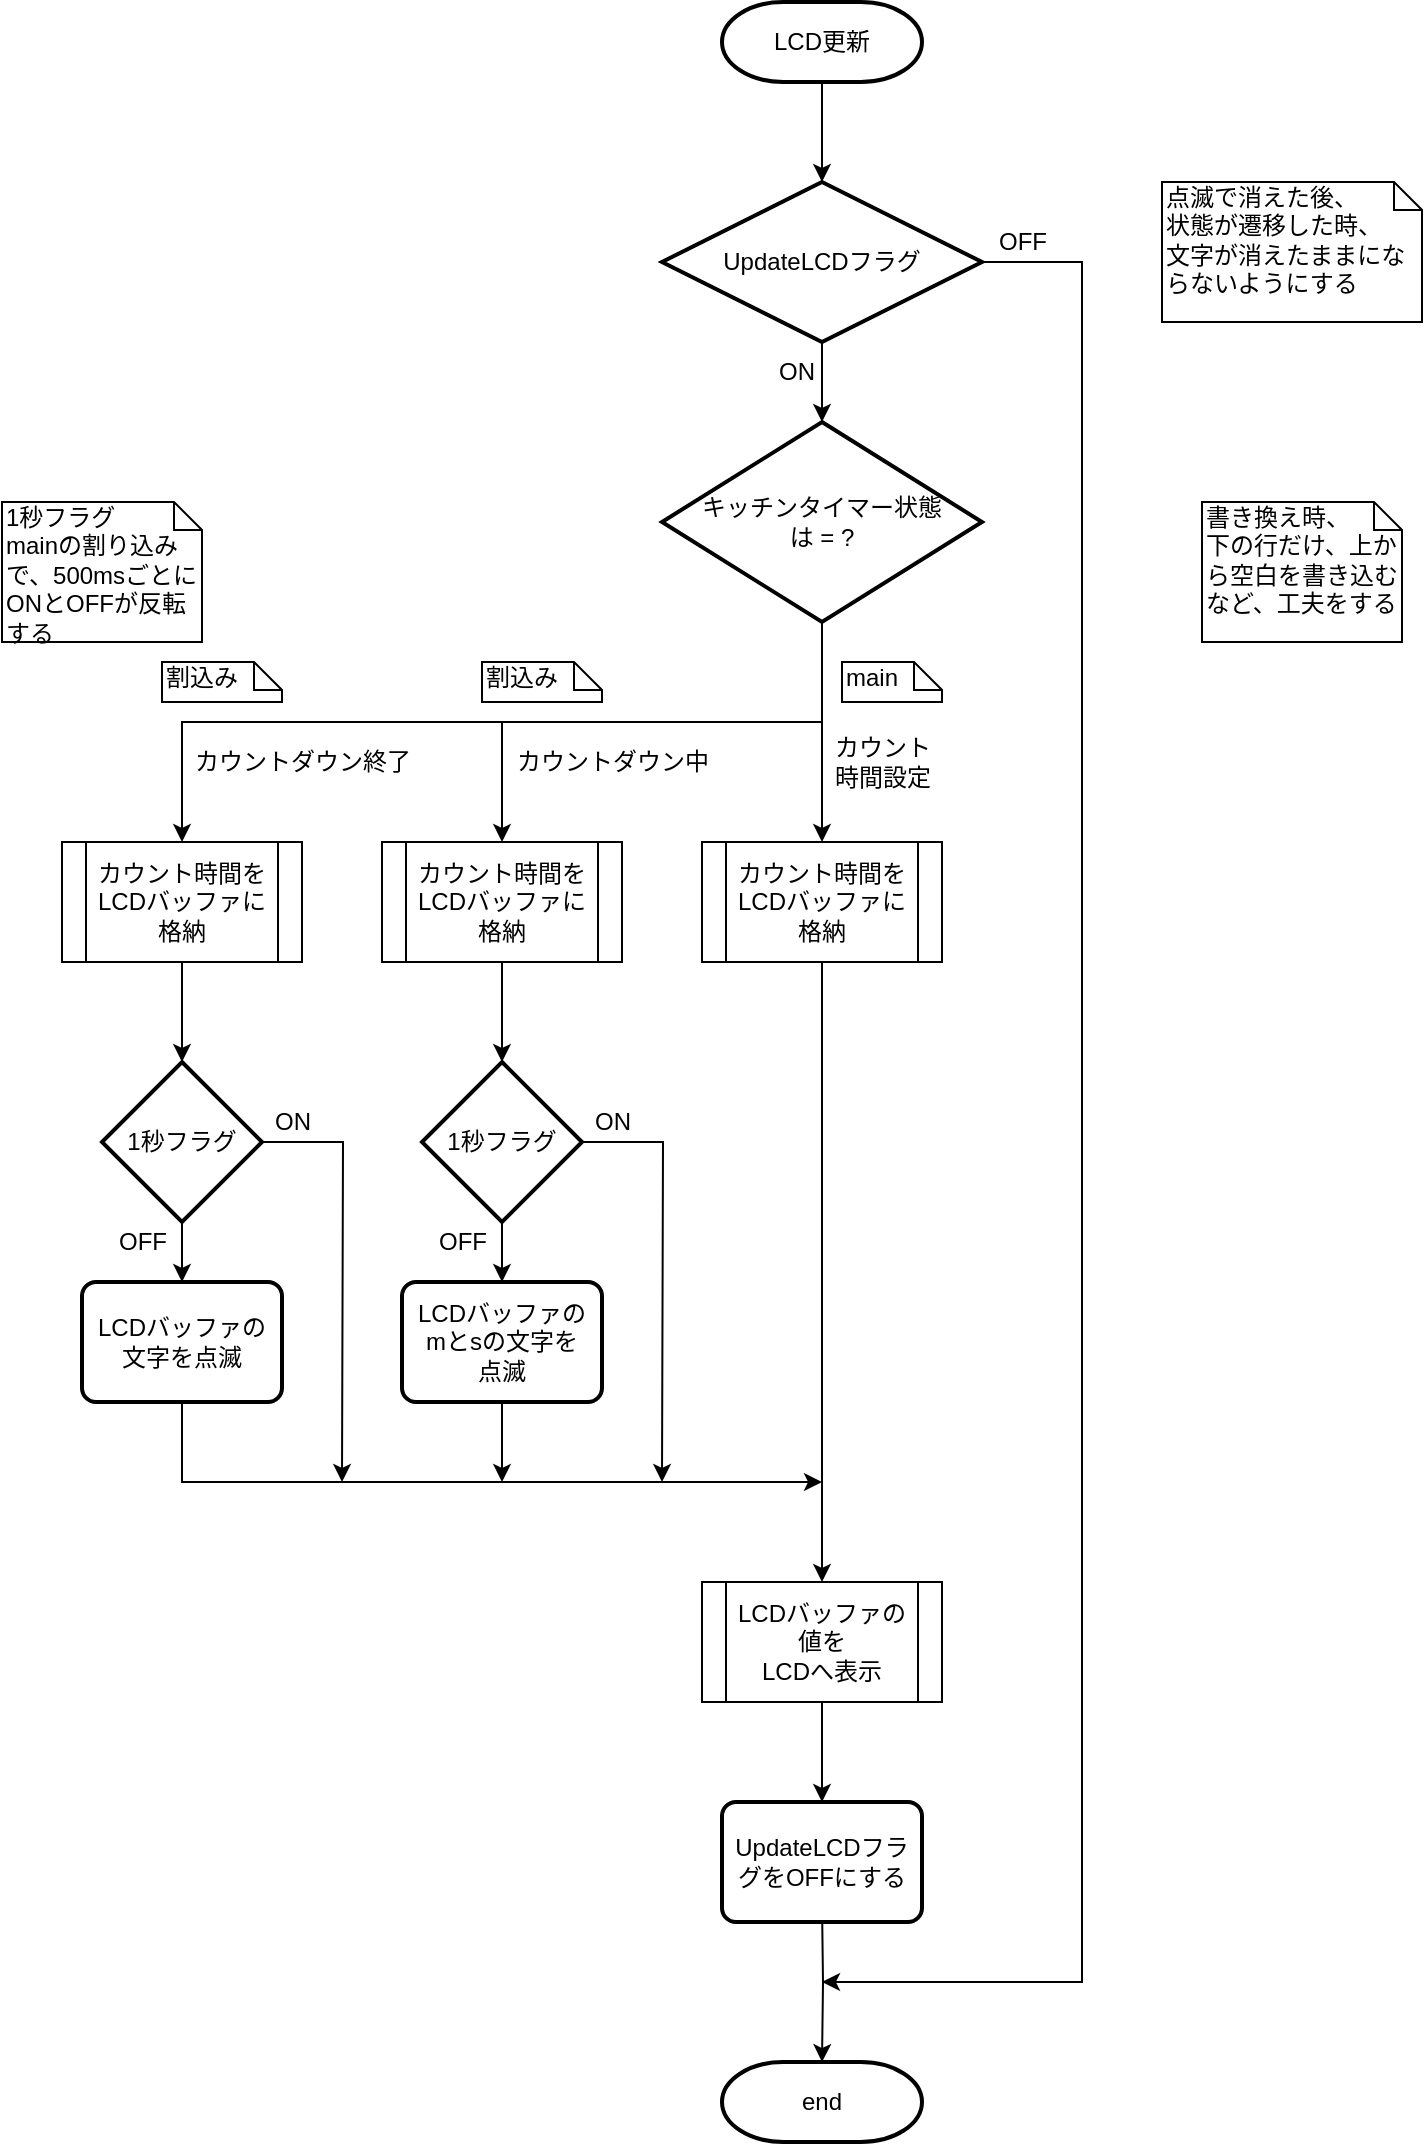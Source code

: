<mxfile version="13.3.9" type="device" pages="2"><diagram id="C5RBs43oDa-KdzZeNtuy" name="LCDClass"><mxGraphModel dx="1107" dy="325" grid="1" gridSize="10" guides="1" tooltips="1" connect="1" arrows="1" fold="1" page="1" pageScale="1" pageWidth="827" pageHeight="1169" math="0" shadow="0"><root><mxCell id="WIyWlLk6GJQsqaUBKTNV-0"/><mxCell id="WIyWlLk6GJQsqaUBKTNV-1" parent="WIyWlLk6GJQsqaUBKTNV-0"/><mxCell id="Q0TZumz5n5FIn2omMGrg-6" value="" style="edgeStyle=orthogonalEdgeStyle;rounded=0;orthogonalLoop=1;jettySize=auto;html=1;" parent="WIyWlLk6GJQsqaUBKTNV-1" source="Q0TZumz5n5FIn2omMGrg-0" target="vc63LEPd2Q5zFdnxL79B-12" edge="1"><mxGeometry relative="1" as="geometry"/></mxCell><mxCell id="Q0TZumz5n5FIn2omMGrg-0" value="LCD更新" style="strokeWidth=2;html=1;shape=mxgraph.flowchart.terminator;whiteSpace=wrap;" parent="WIyWlLk6GJQsqaUBKTNV-1" vertex="1"><mxGeometry x="-450" y="50" width="100" height="40" as="geometry"/></mxCell><mxCell id="Q0TZumz5n5FIn2omMGrg-1" value="end" style="strokeWidth=2;html=1;shape=mxgraph.flowchart.terminator;whiteSpace=wrap;" parent="WIyWlLk6GJQsqaUBKTNV-1" vertex="1"><mxGeometry x="-450" y="1080" width="100" height="40" as="geometry"/></mxCell><mxCell id="Q0TZumz5n5FIn2omMGrg-8" value="" style="edgeStyle=orthogonalEdgeStyle;rounded=0;orthogonalLoop=1;jettySize=auto;html=1;entryX=0.5;entryY=0;entryDx=0;entryDy=0;" parent="WIyWlLk6GJQsqaUBKTNV-1" source="Q0TZumz5n5FIn2omMGrg-2" target="Q0TZumz5n5FIn2omMGrg-12" edge="1"><mxGeometry relative="1" as="geometry"><mxPoint x="-400" y="450" as="targetPoint"/><Array as="points"/></mxGeometry></mxCell><mxCell id="Q0TZumz5n5FIn2omMGrg-2" value="カウント時間を&lt;br&gt;LCDバッファに&lt;br&gt;格納" style="shape=process;whiteSpace=wrap;html=1;backgroundOutline=1;" parent="WIyWlLk6GJQsqaUBKTNV-1" vertex="1"><mxGeometry x="-460" y="470" width="120" height="60" as="geometry"/></mxCell><mxCell id="Q0TZumz5n5FIn2omMGrg-5" value="" style="edgeStyle=orthogonalEdgeStyle;rounded=0;orthogonalLoop=1;jettySize=auto;html=1;" parent="WIyWlLk6GJQsqaUBKTNV-1" source="Q0TZumz5n5FIn2omMGrg-3" target="Q0TZumz5n5FIn2omMGrg-2" edge="1"><mxGeometry relative="1" as="geometry"/></mxCell><mxCell id="Q0TZumz5n5FIn2omMGrg-10" style="edgeStyle=orthogonalEdgeStyle;rounded=0;orthogonalLoop=1;jettySize=auto;html=1;entryX=0.5;entryY=0;entryDx=0;entryDy=0;" parent="WIyWlLk6GJQsqaUBKTNV-1" source="Q0TZumz5n5FIn2omMGrg-3" target="Q0TZumz5n5FIn2omMGrg-9" edge="1"><mxGeometry relative="1" as="geometry"><Array as="points"><mxPoint x="-400" y="410"/><mxPoint x="-560" y="410"/></Array></mxGeometry></mxCell><mxCell id="SOvnZX-gJVzO9EQqvEwi-1" style="edgeStyle=orthogonalEdgeStyle;rounded=0;orthogonalLoop=1;jettySize=auto;html=1;" parent="WIyWlLk6GJQsqaUBKTNV-1" source="Q0TZumz5n5FIn2omMGrg-3" target="SOvnZX-gJVzO9EQqvEwi-0" edge="1"><mxGeometry relative="1" as="geometry"><Array as="points"><mxPoint x="-400" y="410"/><mxPoint x="-720" y="410"/></Array></mxGeometry></mxCell><mxCell id="Q0TZumz5n5FIn2omMGrg-3" value="キッチンタイマー状態&lt;br&gt;は = ?" style="strokeWidth=2;html=1;shape=mxgraph.flowchart.decision;whiteSpace=wrap;" parent="WIyWlLk6GJQsqaUBKTNV-1" vertex="1"><mxGeometry x="-480" y="260" width="160" height="100" as="geometry"/></mxCell><mxCell id="Q0TZumz5n5FIn2omMGrg-4" style="edgeStyle=orthogonalEdgeStyle;rounded=0;orthogonalLoop=1;jettySize=auto;html=1;exitX=0.5;exitY=1;exitDx=0;exitDy=0;" parent="WIyWlLk6GJQsqaUBKTNV-1" source="Q0TZumz5n5FIn2omMGrg-2" target="Q0TZumz5n5FIn2omMGrg-2" edge="1"><mxGeometry relative="1" as="geometry"/></mxCell><mxCell id="Q0TZumz5n5FIn2omMGrg-7" value="カウント&lt;br&gt;時間設定" style="text;html=1;align=center;verticalAlign=middle;resizable=0;points=[];autosize=1;" parent="WIyWlLk6GJQsqaUBKTNV-1" vertex="1"><mxGeometry x="-400" y="415" width="60" height="30" as="geometry"/></mxCell><mxCell id="Q0TZumz5n5FIn2omMGrg-14" value="" style="edgeStyle=orthogonalEdgeStyle;rounded=0;orthogonalLoop=1;jettySize=auto;html=1;entryX=0.5;entryY=0;entryDx=0;entryDy=0;entryPerimeter=0;" parent="WIyWlLk6GJQsqaUBKTNV-1" source="Q0TZumz5n5FIn2omMGrg-9" target="vc63LEPd2Q5zFdnxL79B-1" edge="1"><mxGeometry relative="1" as="geometry"><mxPoint x="-560" y="580" as="targetPoint"/></mxGeometry></mxCell><mxCell id="Q0TZumz5n5FIn2omMGrg-9" value="カウント時間をLCDバッファに&lt;br&gt;格納" style="shape=process;whiteSpace=wrap;html=1;backgroundOutline=1;" parent="WIyWlLk6GJQsqaUBKTNV-1" vertex="1"><mxGeometry x="-620" y="470" width="120" height="60" as="geometry"/></mxCell><mxCell id="Q0TZumz5n5FIn2omMGrg-11" value="カウントダウン中" style="text;html=1;align=center;verticalAlign=middle;resizable=0;points=[];autosize=1;" parent="WIyWlLk6GJQsqaUBKTNV-1" vertex="1"><mxGeometry x="-560" y="420" width="110" height="20" as="geometry"/></mxCell><mxCell id="Q0TZumz5n5FIn2omMGrg-16" value="" style="edgeStyle=orthogonalEdgeStyle;rounded=0;orthogonalLoop=1;jettySize=auto;html=1;" parent="WIyWlLk6GJQsqaUBKTNV-1" target="Q0TZumz5n5FIn2omMGrg-1" edge="1"><mxGeometry relative="1" as="geometry"><mxPoint x="-400" y="1000" as="sourcePoint"/></mxGeometry></mxCell><mxCell id="tMfsPfcUClXYIrZcYQBu-5" value="" style="edgeStyle=orthogonalEdgeStyle;rounded=0;orthogonalLoop=1;jettySize=auto;html=1;" edge="1" parent="WIyWlLk6GJQsqaUBKTNV-1" source="Q0TZumz5n5FIn2omMGrg-12" target="tMfsPfcUClXYIrZcYQBu-4"><mxGeometry relative="1" as="geometry"/></mxCell><mxCell id="Q0TZumz5n5FIn2omMGrg-12" value="LCDバッファの値を&lt;br&gt;LCDへ表示" style="shape=process;whiteSpace=wrap;html=1;backgroundOutline=1;" parent="WIyWlLk6GJQsqaUBKTNV-1" vertex="1"><mxGeometry x="-460" y="840" width="120" height="60" as="geometry"/></mxCell><mxCell id="SOvnZX-gJVzO9EQqvEwi-4" value="" style="edgeStyle=orthogonalEdgeStyle;rounded=0;orthogonalLoop=1;jettySize=auto;html=1;entryX=0.5;entryY=0;entryDx=0;entryDy=0;entryPerimeter=0;" parent="WIyWlLk6GJQsqaUBKTNV-1" source="SOvnZX-gJVzO9EQqvEwi-0" target="vc63LEPd2Q5zFdnxL79B-0" edge="1"><mxGeometry relative="1" as="geometry"><mxPoint x="-730" y="580" as="targetPoint"/></mxGeometry></mxCell><mxCell id="SOvnZX-gJVzO9EQqvEwi-0" value="カウント時間をLCDバッファに&lt;br&gt;格納" style="shape=process;whiteSpace=wrap;html=1;backgroundOutline=1;" parent="WIyWlLk6GJQsqaUBKTNV-1" vertex="1"><mxGeometry x="-780" y="470" width="120" height="60" as="geometry"/></mxCell><mxCell id="SOvnZX-gJVzO9EQqvEwi-2" value="カウントダウン終了" style="text;html=1;align=center;verticalAlign=middle;resizable=0;points=[];autosize=1;" parent="WIyWlLk6GJQsqaUBKTNV-1" vertex="1"><mxGeometry x="-720" y="420" width="120" height="20" as="geometry"/></mxCell><mxCell id="SOvnZX-gJVzO9EQqvEwi-8" style="edgeStyle=orthogonalEdgeStyle;rounded=0;orthogonalLoop=1;jettySize=auto;html=1;exitX=0.5;exitY=1;exitDx=0;exitDy=0;" parent="WIyWlLk6GJQsqaUBKTNV-1" source="YJnv_f1Vfk9ZUcFDrmWs-1" edge="1"><mxGeometry relative="1" as="geometry"><Array as="points"><mxPoint x="-720" y="790"/></Array><mxPoint x="-720" y="760" as="sourcePoint"/><mxPoint x="-400" y="790" as="targetPoint"/></mxGeometry></mxCell><mxCell id="tMfsPfcUClXYIrZcYQBu-3" value="" style="edgeStyle=orthogonalEdgeStyle;rounded=0;orthogonalLoop=1;jettySize=auto;html=1;" edge="1" parent="WIyWlLk6GJQsqaUBKTNV-1" source="YJnv_f1Vfk9ZUcFDrmWs-0"><mxGeometry relative="1" as="geometry"><mxPoint x="-560" y="790" as="targetPoint"/></mxGeometry></mxCell><mxCell id="YJnv_f1Vfk9ZUcFDrmWs-0" value="&lt;span&gt;LCDバッファの&lt;br&gt;mとsの文字を&lt;/span&gt;&lt;br&gt;&lt;span&gt;点滅&lt;/span&gt;" style="rounded=1;whiteSpace=wrap;html=1;absoluteArcSize=1;arcSize=14;strokeWidth=2;" parent="WIyWlLk6GJQsqaUBKTNV-1" vertex="1"><mxGeometry x="-610" y="690" width="100" height="60" as="geometry"/></mxCell><mxCell id="YJnv_f1Vfk9ZUcFDrmWs-1" value="LCDバッファの&lt;br&gt;文字を点滅" style="rounded=1;whiteSpace=wrap;html=1;absoluteArcSize=1;arcSize=14;strokeWidth=2;" parent="WIyWlLk6GJQsqaUBKTNV-1" vertex="1"><mxGeometry x="-770" y="690" width="100" height="60" as="geometry"/></mxCell><mxCell id="JvnzBNI4ILeZBsacii81-0" value="点滅で消えた後、&lt;br&gt;状態が遷移した時、&lt;br&gt;文字が消えたままにならないようにする" style="shape=note;whiteSpace=wrap;html=1;size=14;verticalAlign=top;align=left;spacingTop=-6;" parent="WIyWlLk6GJQsqaUBKTNV-1" vertex="1"><mxGeometry x="-230" y="140" width="130" height="70" as="geometry"/></mxCell><mxCell id="1AJbq8Jh43MuYNlVWj0r-0" value="書き換え時、&lt;br&gt;下の行だけ、上から空白を書き込むなど、工夫をする" style="shape=note;whiteSpace=wrap;html=1;size=14;verticalAlign=top;align=left;spacingTop=-6;" parent="WIyWlLk6GJQsqaUBKTNV-1" vertex="1"><mxGeometry x="-210" y="300" width="100" height="70" as="geometry"/></mxCell><mxCell id="vc63LEPd2Q5zFdnxL79B-2" value="" style="edgeStyle=orthogonalEdgeStyle;rounded=0;orthogonalLoop=1;jettySize=auto;html=1;" parent="WIyWlLk6GJQsqaUBKTNV-1" source="vc63LEPd2Q5zFdnxL79B-0" target="YJnv_f1Vfk9ZUcFDrmWs-1" edge="1"><mxGeometry relative="1" as="geometry"/></mxCell><mxCell id="vc63LEPd2Q5zFdnxL79B-9" style="edgeStyle=orthogonalEdgeStyle;rounded=0;orthogonalLoop=1;jettySize=auto;html=1;" parent="WIyWlLk6GJQsqaUBKTNV-1" source="vc63LEPd2Q5zFdnxL79B-0" edge="1"><mxGeometry relative="1" as="geometry"><mxPoint x="-640" y="790" as="targetPoint"/></mxGeometry></mxCell><mxCell id="vc63LEPd2Q5zFdnxL79B-0" value="1秒フラグ" style="strokeWidth=2;html=1;shape=mxgraph.flowchart.decision;whiteSpace=wrap;" parent="WIyWlLk6GJQsqaUBKTNV-1" vertex="1"><mxGeometry x="-760" y="580" width="80" height="80" as="geometry"/></mxCell><mxCell id="vc63LEPd2Q5zFdnxL79B-3" value="" style="edgeStyle=orthogonalEdgeStyle;rounded=0;orthogonalLoop=1;jettySize=auto;html=1;" parent="WIyWlLk6GJQsqaUBKTNV-1" source="vc63LEPd2Q5zFdnxL79B-1" target="YJnv_f1Vfk9ZUcFDrmWs-0" edge="1"><mxGeometry relative="1" as="geometry"/></mxCell><mxCell id="vc63LEPd2Q5zFdnxL79B-10" style="edgeStyle=orthogonalEdgeStyle;rounded=0;orthogonalLoop=1;jettySize=auto;html=1;" parent="WIyWlLk6GJQsqaUBKTNV-1" source="vc63LEPd2Q5zFdnxL79B-1" edge="1"><mxGeometry relative="1" as="geometry"><mxPoint x="-480" y="790" as="targetPoint"/></mxGeometry></mxCell><mxCell id="vc63LEPd2Q5zFdnxL79B-1" value="1秒フラグ" style="strokeWidth=2;html=1;shape=mxgraph.flowchart.decision;whiteSpace=wrap;" parent="WIyWlLk6GJQsqaUBKTNV-1" vertex="1"><mxGeometry x="-600" y="580" width="80" height="80" as="geometry"/></mxCell><mxCell id="vc63LEPd2Q5zFdnxL79B-4" value="OFF" style="text;html=1;align=center;verticalAlign=middle;resizable=0;points=[];autosize=1;" parent="WIyWlLk6GJQsqaUBKTNV-1" vertex="1"><mxGeometry x="-760" y="660" width="40" height="20" as="geometry"/></mxCell><mxCell id="vc63LEPd2Q5zFdnxL79B-6" value="ON" style="text;html=1;align=center;verticalAlign=middle;resizable=0;points=[];autosize=1;" parent="WIyWlLk6GJQsqaUBKTNV-1" vertex="1"><mxGeometry x="-680" y="600" width="30" height="20" as="geometry"/></mxCell><mxCell id="vc63LEPd2Q5zFdnxL79B-7" value="OFF" style="text;html=1;align=center;verticalAlign=middle;resizable=0;points=[];autosize=1;" parent="WIyWlLk6GJQsqaUBKTNV-1" vertex="1"><mxGeometry x="-600" y="660" width="40" height="20" as="geometry"/></mxCell><mxCell id="vc63LEPd2Q5zFdnxL79B-8" value="ON" style="text;html=1;align=center;verticalAlign=middle;resizable=0;points=[];autosize=1;" parent="WIyWlLk6GJQsqaUBKTNV-1" vertex="1"><mxGeometry x="-520" y="600" width="30" height="20" as="geometry"/></mxCell><mxCell id="vc63LEPd2Q5zFdnxL79B-11" value="1秒フラグ&lt;br&gt;mainの割り込みで、500msごとにONとOFFが反転する" style="shape=note;whiteSpace=wrap;html=1;size=14;verticalAlign=top;align=left;spacingTop=-6;" parent="WIyWlLk6GJQsqaUBKTNV-1" vertex="1"><mxGeometry x="-810" y="300" width="100" height="70" as="geometry"/></mxCell><mxCell id="tMfsPfcUClXYIrZcYQBu-0" value="" style="edgeStyle=orthogonalEdgeStyle;rounded=0;orthogonalLoop=1;jettySize=auto;html=1;" edge="1" parent="WIyWlLk6GJQsqaUBKTNV-1" source="vc63LEPd2Q5zFdnxL79B-12" target="Q0TZumz5n5FIn2omMGrg-3"><mxGeometry relative="1" as="geometry"/></mxCell><mxCell id="tMfsPfcUClXYIrZcYQBu-1" style="edgeStyle=orthogonalEdgeStyle;rounded=0;orthogonalLoop=1;jettySize=auto;html=1;" edge="1" parent="WIyWlLk6GJQsqaUBKTNV-1" source="vc63LEPd2Q5zFdnxL79B-12"><mxGeometry relative="1" as="geometry"><mxPoint x="-400" y="1040" as="targetPoint"/><Array as="points"><mxPoint x="-270" y="180"/><mxPoint x="-270" y="1040"/><mxPoint x="-400" y="1040"/></Array></mxGeometry></mxCell><mxCell id="vc63LEPd2Q5zFdnxL79B-12" value="UpdateLCDフラグ" style="strokeWidth=2;html=1;shape=mxgraph.flowchart.decision;whiteSpace=wrap;" parent="WIyWlLk6GJQsqaUBKTNV-1" vertex="1"><mxGeometry x="-480" y="140" width="160" height="80" as="geometry"/></mxCell><mxCell id="vc63LEPd2Q5zFdnxL79B-13" value="ON" style="text;html=1;align=center;verticalAlign=middle;resizable=0;points=[];autosize=1;" parent="WIyWlLk6GJQsqaUBKTNV-1" vertex="1"><mxGeometry x="-428" y="225" width="30" height="20" as="geometry"/></mxCell><mxCell id="vc63LEPd2Q5zFdnxL79B-15" value="OFF" style="text;html=1;align=center;verticalAlign=middle;resizable=0;points=[];autosize=1;" parent="WIyWlLk6GJQsqaUBKTNV-1" vertex="1"><mxGeometry x="-320" y="160" width="40" height="20" as="geometry"/></mxCell><mxCell id="wIrELh0rjL2vurIL7Hf0-0" value="main" style="shape=note;whiteSpace=wrap;html=1;size=14;verticalAlign=top;align=left;spacingTop=-6;" vertex="1" parent="WIyWlLk6GJQsqaUBKTNV-1"><mxGeometry x="-390" y="380" width="50" height="20" as="geometry"/></mxCell><mxCell id="wIrELh0rjL2vurIL7Hf0-2" value="割込み" style="shape=note;whiteSpace=wrap;html=1;size=14;verticalAlign=top;align=left;spacingTop=-6;" vertex="1" parent="WIyWlLk6GJQsqaUBKTNV-1"><mxGeometry x="-570" y="380" width="60" height="20" as="geometry"/></mxCell><mxCell id="wIrELh0rjL2vurIL7Hf0-3" value="割込み" style="shape=note;whiteSpace=wrap;html=1;size=14;verticalAlign=top;align=left;spacingTop=-6;" vertex="1" parent="WIyWlLk6GJQsqaUBKTNV-1"><mxGeometry x="-730" y="380" width="60" height="20" as="geometry"/></mxCell><mxCell id="tMfsPfcUClXYIrZcYQBu-4" value="UpdateLCDフラグをOFFにする" style="rounded=1;whiteSpace=wrap;html=1;absoluteArcSize=1;arcSize=14;strokeWidth=2;" vertex="1" parent="WIyWlLk6GJQsqaUBKTNV-1"><mxGeometry x="-450" y="950" width="100" height="60" as="geometry"/></mxCell></root></mxGraphModel></diagram><diagram id="_-Iyv4DI2a5DuDZpgIP4" name="変更記録"><mxGraphModel dx="700" dy="813" grid="1" gridSize="10" guides="1" tooltips="1" connect="1" arrows="1" fold="1" page="1" pageScale="1" pageWidth="827" pageHeight="1169" math="0" shadow="0"><root><mxCell id="5WyDdJvwsiC_Gk790C_T-0"/><mxCell id="5WyDdJvwsiC_Gk790C_T-1" parent="5WyDdJvwsiC_Gk790C_T-0"/><mxCell id="5WyDdJvwsiC_Gk790C_T-4" value="2020/07/04&lt;br&gt;&lt;br&gt;v0.1&lt;br&gt;&lt;br&gt;作成" style="shape=note;whiteSpace=wrap;html=1;size=14;verticalAlign=top;align=left;spacingTop=-6;" parent="5WyDdJvwsiC_Gk790C_T-1" vertex="1"><mxGeometry x="180" y="120" width="100" height="140" as="geometry"/></mxCell><mxCell id="-tD5F1gHb3bJ585vm0zy-0" value="2020/07/10&lt;br&gt;&lt;br&gt;v0.2&lt;br&gt;&lt;br&gt;書き込み準備の表現を、LCDバッファに格納に変更" style="shape=note;whiteSpace=wrap;html=1;size=14;verticalAlign=top;align=left;spacingTop=-6;" parent="5WyDdJvwsiC_Gk790C_T-1" vertex="1"><mxGeometry x="364" y="120" width="100" height="140" as="geometry"/></mxCell><mxCell id="65yxG1VbRhPS_b-qEXHB-0" value="2020/07/13&lt;br&gt;&lt;br&gt;v0.3&lt;br&gt;&lt;br&gt;カウントダウン一時停止状態の流れを削除&lt;br&gt;その他の状態時、そのまま何もしない&lt;br&gt;2回目設計レビュー後&lt;br&gt;アドバイス追記" style="shape=note;whiteSpace=wrap;html=1;size=14;verticalAlign=top;align=left;spacingTop=-6;" parent="5WyDdJvwsiC_Gk790C_T-1" vertex="1"><mxGeometry x="540" y="120" width="160" height="160" as="geometry"/></mxCell><mxCell id="7IbxGgLlVPbanPejyhh4-0" value="2020/07/14&lt;br&gt;&lt;br&gt;v0.4&lt;br&gt;&lt;br&gt;0.5秒ごとに点滅の処理を行うように変更&lt;br&gt;&lt;br&gt;アップデートフラグが立っていないと、LCDを更新しないように変更" style="shape=note;whiteSpace=wrap;html=1;size=14;verticalAlign=top;align=left;spacingTop=-6;" parent="5WyDdJvwsiC_Gk790C_T-1" vertex="1"><mxGeometry x="180" y="320" width="160" height="160" as="geometry"/></mxCell></root></mxGraphModel></diagram></mxfile>